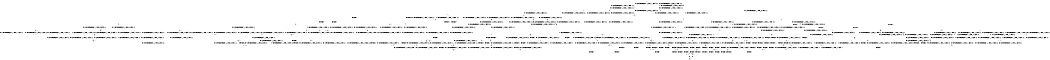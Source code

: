 digraph BCG {
size = "7, 10.5";
center = TRUE;
node [shape = circle];
0 [peripheries = 2];
0 -> 1 [label = "EX !0 !ATOMIC_EXCH_BRANCH (1, +1, TRUE, +1, 1, FALSE) !:0:1:2:"];
0 -> 2 [label = "EX !1 !ATOMIC_EXCH_BRANCH (1, +1, TRUE, +0, 3, TRUE) !:0:1:2:"];
0 -> 3 [label = "EX !2 !ATOMIC_EXCH_BRANCH (1, +0, TRUE, +0, 1, TRUE) !:0:1:2:"];
0 -> 4 [label = "EX !0 !ATOMIC_EXCH_BRANCH (1, +1, TRUE, +1, 1, FALSE) !:0:1:2:"];
1 -> 5 [label = "EX !2 !ATOMIC_EXCH_BRANCH (1, +0, TRUE, +0, 1, FALSE) !:0:1:2:"];
2 -> 6 [label = "EX !0 !ATOMIC_EXCH_BRANCH (1, +1, TRUE, +1, 1, TRUE) !:0:1:2:"];
2 -> 7 [label = "TERMINATE !1"];
2 -> 8 [label = "EX !2 !ATOMIC_EXCH_BRANCH (1, +0, TRUE, +0, 1, FALSE) !:0:1:2:"];
2 -> 9 [label = "EX !0 !ATOMIC_EXCH_BRANCH (1, +1, TRUE, +1, 1, TRUE) !:0:1:2:"];
3 -> 10 [label = "EX !0 !ATOMIC_EXCH_BRANCH (1, +1, TRUE, +1, 1, FALSE) !:0:1:2:"];
3 -> 11 [label = "EX !1 !ATOMIC_EXCH_BRANCH (1, +1, TRUE, +0, 3, TRUE) !:0:1:2:"];
3 -> 12 [label = "EX !0 !ATOMIC_EXCH_BRANCH (1, +1, TRUE, +1, 1, FALSE) !:0:1:2:"];
3 -> 3 [label = "EX !2 !ATOMIC_EXCH_BRANCH (1, +0, TRUE, +0, 1, TRUE) !:0:1:2:"];
4 -> 5 [label = "EX !2 !ATOMIC_EXCH_BRANCH (1, +0, TRUE, +0, 1, FALSE) !:0:1:2:"];
4 -> 13 [label = "TERMINATE !0"];
4 -> 14 [label = "EX !1 !ATOMIC_EXCH_BRANCH (1, +1, TRUE, +0, 3, FALSE) !:0:1:2:"];
4 -> 15 [label = "EX !2 !ATOMIC_EXCH_BRANCH (1, +0, TRUE, +0, 1, FALSE) !:0:1:2:"];
5 -> 16 [label = "EX !1 !ATOMIC_EXCH_BRANCH (1, +1, TRUE, +0, 3, TRUE) !:0:1:2:"];
6 -> 17 [label = "EX !2 !ATOMIC_EXCH_BRANCH (1, +0, TRUE, +0, 1, FALSE) !:0:1:2:"];
7 -> 18 [label = "EX !0 !ATOMIC_EXCH_BRANCH (1, +1, TRUE, +1, 1, TRUE) !:0:2:"];
7 -> 19 [label = "EX !2 !ATOMIC_EXCH_BRANCH (1, +0, TRUE, +0, 1, FALSE) !:0:2:"];
7 -> 20 [label = "EX !0 !ATOMIC_EXCH_BRANCH (1, +1, TRUE, +1, 1, TRUE) !:0:2:"];
8 -> 16 [label = "EX !0 !ATOMIC_EXCH_BRANCH (1, +1, TRUE, +1, 1, FALSE) !:0:1:2:"];
8 -> 21 [label = "TERMINATE !1"];
8 -> 22 [label = "TERMINATE !2"];
8 -> 23 [label = "EX !0 !ATOMIC_EXCH_BRANCH (1, +1, TRUE, +1, 1, FALSE) !:0:1:2:"];
9 -> 17 [label = "EX !2 !ATOMIC_EXCH_BRANCH (1, +0, TRUE, +0, 1, FALSE) !:0:1:2:"];
9 -> 24 [label = "TERMINATE !1"];
9 -> 25 [label = "EX !2 !ATOMIC_EXCH_BRANCH (1, +0, TRUE, +0, 1, FALSE) !:0:1:2:"];
9 -> 9 [label = "EX !0 !ATOMIC_EXCH_BRANCH (1, +1, TRUE, +1, 1, TRUE) !:0:1:2:"];
10 -> 5 [label = "EX !2 !ATOMIC_EXCH_BRANCH (1, +0, TRUE, +0, 1, FALSE) !:0:1:2:"];
11 -> 26 [label = "EX !2 !ATOMIC_EXCH_BRANCH (1, +0, TRUE, +0, 1, FALSE) !:0:1:2:"];
11 -> 27 [label = "TERMINATE !1"];
11 -> 28 [label = "EX !0 !ATOMIC_EXCH_BRANCH (1, +1, TRUE, +1, 1, TRUE) !:0:1:2:"];
11 -> 8 [label = "EX !2 !ATOMIC_EXCH_BRANCH (1, +0, TRUE, +0, 1, FALSE) !:0:1:2:"];
12 -> 5 [label = "EX !2 !ATOMIC_EXCH_BRANCH (1, +0, TRUE, +0, 1, FALSE) !:0:1:2:"];
12 -> 29 [label = "TERMINATE !0"];
12 -> 30 [label = "EX !1 !ATOMIC_EXCH_BRANCH (1, +1, TRUE, +0, 3, FALSE) !:0:1:2:"];
12 -> 15 [label = "EX !2 !ATOMIC_EXCH_BRANCH (1, +0, TRUE, +0, 1, FALSE) !:0:1:2:"];
13 -> 31 [label = "EX !2 !ATOMIC_EXCH_BRANCH (1, +0, TRUE, +0, 1, FALSE) !:1:2:"];
13 -> 32 [label = "EX !1 !ATOMIC_EXCH_BRANCH (1, +1, TRUE, +0, 3, FALSE) !:1:2:"];
13 -> 33 [label = "EX !2 !ATOMIC_EXCH_BRANCH (1, +0, TRUE, +0, 1, FALSE) !:1:2:"];
14 -> 34 [label = "EX !1 !ATOMIC_EXCH_BRANCH (1, +1, TRUE, +1, 1, TRUE) !:0:1:2:"];
14 -> 35 [label = "TERMINATE !0"];
14 -> 36 [label = "EX !2 !ATOMIC_EXCH_BRANCH (1, +0, TRUE, +0, 1, FALSE) !:0:1:2:"];
14 -> 37 [label = "EX !1 !ATOMIC_EXCH_BRANCH (1, +1, TRUE, +1, 1, TRUE) !:0:1:2:"];
15 -> 16 [label = "EX !1 !ATOMIC_EXCH_BRANCH (1, +1, TRUE, +0, 3, TRUE) !:0:1:2:"];
15 -> 38 [label = "TERMINATE !2"];
15 -> 39 [label = "TERMINATE !0"];
15 -> 23 [label = "EX !1 !ATOMIC_EXCH_BRANCH (1, +1, TRUE, +0, 3, TRUE) !:0:1:2:"];
16 -> 40 [label = "TERMINATE !0"];
17 -> 16 [label = "EX !0 !ATOMIC_EXCH_BRANCH (1, +1, TRUE, +1, 1, FALSE) !:0:1:2:"];
18 -> 41 [label = "EX !2 !ATOMIC_EXCH_BRANCH (1, +0, TRUE, +0, 1, FALSE) !:0:2:"];
19 -> 42 [label = "EX !0 !ATOMIC_EXCH_BRANCH (1, +1, TRUE, +1, 1, FALSE) !:0:2:"];
19 -> 43 [label = "TERMINATE !2"];
19 -> 44 [label = "EX !0 !ATOMIC_EXCH_BRANCH (1, +1, TRUE, +1, 1, FALSE) !:0:2:"];
20 -> 41 [label = "EX !2 !ATOMIC_EXCH_BRANCH (1, +0, TRUE, +0, 1, FALSE) !:0:2:"];
20 -> 45 [label = "EX !2 !ATOMIC_EXCH_BRANCH (1, +0, TRUE, +0, 1, FALSE) !:0:2:"];
20 -> 20 [label = "EX !0 !ATOMIC_EXCH_BRANCH (1, +1, TRUE, +1, 1, TRUE) !:0:2:"];
21 -> 42 [label = "EX !0 !ATOMIC_EXCH_BRANCH (1, +1, TRUE, +1, 1, FALSE) !:0:2:"];
21 -> 43 [label = "TERMINATE !2"];
21 -> 44 [label = "EX !0 !ATOMIC_EXCH_BRANCH (1, +1, TRUE, +1, 1, FALSE) !:0:2:"];
22 -> 46 [label = "EX !0 !ATOMIC_EXCH_BRANCH (1, +1, TRUE, +1, 1, FALSE) !:0:1:"];
22 -> 43 [label = "TERMINATE !1"];
22 -> 47 [label = "EX !0 !ATOMIC_EXCH_BRANCH (1, +1, TRUE, +1, 1, FALSE) !:0:1:"];
23 -> 40 [label = "TERMINATE !0"];
23 -> 48 [label = "TERMINATE !1"];
23 -> 49 [label = "TERMINATE !2"];
23 -> 50 [label = "TERMINATE !0"];
24 -> 18 [label = "EX !0 !ATOMIC_EXCH_BRANCH (1, +1, TRUE, +1, 1, TRUE) !:0:2:"];
24 -> 45 [label = "EX !2 !ATOMIC_EXCH_BRANCH (1, +0, TRUE, +0, 1, FALSE) !:0:2:"];
24 -> 20 [label = "EX !0 !ATOMIC_EXCH_BRANCH (1, +1, TRUE, +1, 1, TRUE) !:0:2:"];
25 -> 16 [label = "EX !0 !ATOMIC_EXCH_BRANCH (1, +1, TRUE, +1, 1, FALSE) !:0:1:2:"];
25 -> 51 [label = "TERMINATE !1"];
25 -> 52 [label = "TERMINATE !2"];
25 -> 23 [label = "EX !0 !ATOMIC_EXCH_BRANCH (1, +1, TRUE, +1, 1, FALSE) !:0:1:2:"];
26 -> 16 [label = "EX !0 !ATOMIC_EXCH_BRANCH (1, +1, TRUE, +1, 1, FALSE) !:0:1:2:"];
27 -> 53 [label = "EX !2 !ATOMIC_EXCH_BRANCH (1, +0, TRUE, +0, 1, FALSE) !:0:2:"];
27 -> 54 [label = "EX !0 !ATOMIC_EXCH_BRANCH (1, +1, TRUE, +1, 1, TRUE) !:0:2:"];
27 -> 19 [label = "EX !2 !ATOMIC_EXCH_BRANCH (1, +0, TRUE, +0, 1, FALSE) !:0:2:"];
28 -> 17 [label = "EX !2 !ATOMIC_EXCH_BRANCH (1, +0, TRUE, +0, 1, FALSE) !:0:1:2:"];
28 -> 55 [label = "TERMINATE !1"];
28 -> 25 [label = "EX !2 !ATOMIC_EXCH_BRANCH (1, +0, TRUE, +0, 1, FALSE) !:0:1:2:"];
28 -> 28 [label = "EX !0 !ATOMIC_EXCH_BRANCH (1, +1, TRUE, +1, 1, TRUE) !:0:1:2:"];
29 -> 31 [label = "EX !2 !ATOMIC_EXCH_BRANCH (1, +0, TRUE, +0, 1, FALSE) !:1:2:"];
29 -> 56 [label = "EX !1 !ATOMIC_EXCH_BRANCH (1, +1, TRUE, +0, 3, FALSE) !:1:2:"];
29 -> 33 [label = "EX !2 !ATOMIC_EXCH_BRANCH (1, +0, TRUE, +0, 1, FALSE) !:1:2:"];
30 -> 57 [label = "EX !1 !ATOMIC_EXCH_BRANCH (1, +1, TRUE, +1, 1, TRUE) !:0:1:2:"];
30 -> 58 [label = "TERMINATE !0"];
30 -> 36 [label = "EX !2 !ATOMIC_EXCH_BRANCH (1, +0, TRUE, +0, 1, FALSE) !:0:1:2:"];
30 -> 59 [label = "EX !1 !ATOMIC_EXCH_BRANCH (1, +1, TRUE, +1, 1, TRUE) !:0:1:2:"];
31 -> 60 [label = "EX !1 !ATOMIC_EXCH_BRANCH (1, +1, TRUE, +0, 3, TRUE) !:1:2:"];
32 -> 61 [label = "EX !1 !ATOMIC_EXCH_BRANCH (1, +1, TRUE, +1, 1, TRUE) !:1:2:"];
32 -> 62 [label = "EX !2 !ATOMIC_EXCH_BRANCH (1, +0, TRUE, +0, 1, FALSE) !:1:2:"];
32 -> 63 [label = "EX !1 !ATOMIC_EXCH_BRANCH (1, +1, TRUE, +1, 1, TRUE) !:1:2:"];
33 -> 60 [label = "EX !1 !ATOMIC_EXCH_BRANCH (1, +1, TRUE, +0, 3, TRUE) !:1:2:"];
33 -> 64 [label = "TERMINATE !2"];
33 -> 65 [label = "EX !1 !ATOMIC_EXCH_BRANCH (1, +1, TRUE, +0, 3, TRUE) !:1:2:"];
34 -> 66 [label = "EX !2 !ATOMIC_EXCH_BRANCH (1, +0, TRUE, +0, 1, FALSE) !:0:1:2:"];
35 -> 61 [label = "EX !1 !ATOMIC_EXCH_BRANCH (1, +1, TRUE, +1, 1, TRUE) !:1:2:"];
35 -> 62 [label = "EX !2 !ATOMIC_EXCH_BRANCH (1, +0, TRUE, +0, 1, FALSE) !:1:2:"];
35 -> 63 [label = "EX !1 !ATOMIC_EXCH_BRANCH (1, +1, TRUE, +1, 1, TRUE) !:1:2:"];
36 -> 16 [label = "EX !1 !ATOMIC_EXCH_BRANCH (1, +1, TRUE, +1, 1, FALSE) !:0:1:2:"];
36 -> 67 [label = "TERMINATE !2"];
36 -> 68 [label = "TERMINATE !0"];
36 -> 23 [label = "EX !1 !ATOMIC_EXCH_BRANCH (1, +1, TRUE, +1, 1, FALSE) !:0:1:2:"];
37 -> 66 [label = "EX !2 !ATOMIC_EXCH_BRANCH (1, +0, TRUE, +0, 1, FALSE) !:0:1:2:"];
37 -> 69 [label = "TERMINATE !0"];
37 -> 70 [label = "EX !2 !ATOMIC_EXCH_BRANCH (1, +0, TRUE, +0, 1, FALSE) !:0:1:2:"];
37 -> 14 [label = "EX !1 !ATOMIC_EXCH_BRANCH (1, +1, TRUE, +0, 3, FALSE) !:0:1:2:"];
38 -> 46 [label = "EX !1 !ATOMIC_EXCH_BRANCH (1, +1, TRUE, +0, 3, TRUE) !:0:1:"];
38 -> 64 [label = "TERMINATE !0"];
38 -> 47 [label = "EX !1 !ATOMIC_EXCH_BRANCH (1, +1, TRUE, +0, 3, TRUE) !:0:1:"];
39 -> 60 [label = "EX !1 !ATOMIC_EXCH_BRANCH (1, +1, TRUE, +0, 3, TRUE) !:1:2:"];
39 -> 64 [label = "TERMINATE !2"];
39 -> 65 [label = "EX !1 !ATOMIC_EXCH_BRANCH (1, +1, TRUE, +0, 3, TRUE) !:1:2:"];
40 -> 71 [label = "TERMINATE !2"];
41 -> 42 [label = "EX !0 !ATOMIC_EXCH_BRANCH (1, +1, TRUE, +1, 1, FALSE) !:0:2:"];
42 -> 72 [label = "TERMINATE !0"];
43 -> 73 [label = "EX !0 !ATOMIC_EXCH_BRANCH (1, +1, TRUE, +1, 1, FALSE) !:0:"];
43 -> 74 [label = "EX !0 !ATOMIC_EXCH_BRANCH (1, +1, TRUE, +1, 1, FALSE) !:0:"];
44 -> 72 [label = "TERMINATE !0"];
44 -> 75 [label = "TERMINATE !2"];
44 -> 76 [label = "TERMINATE !0"];
45 -> 42 [label = "EX !0 !ATOMIC_EXCH_BRANCH (1, +1, TRUE, +1, 1, FALSE) !:0:2:"];
45 -> 77 [label = "TERMINATE !2"];
45 -> 44 [label = "EX !0 !ATOMIC_EXCH_BRANCH (1, +1, TRUE, +1, 1, FALSE) !:0:2:"];
46 -> 71 [label = "TERMINATE !0"];
47 -> 71 [label = "TERMINATE !0"];
47 -> 75 [label = "TERMINATE !1"];
47 -> 78 [label = "TERMINATE !0"];
48 -> 72 [label = "TERMINATE !0"];
48 -> 75 [label = "TERMINATE !2"];
48 -> 76 [label = "TERMINATE !0"];
49 -> 71 [label = "TERMINATE !0"];
49 -> 75 [label = "TERMINATE !1"];
49 -> 78 [label = "TERMINATE !0"];
50 -> 71 [label = "TERMINATE !2"];
50 -> 76 [label = "TERMINATE !1"];
50 -> 78 [label = "TERMINATE !2"];
51 -> 42 [label = "EX !0 !ATOMIC_EXCH_BRANCH (1, +1, TRUE, +1, 1, FALSE) !:0:2:"];
51 -> 77 [label = "TERMINATE !2"];
51 -> 44 [label = "EX !0 !ATOMIC_EXCH_BRANCH (1, +1, TRUE, +1, 1, FALSE) !:0:2:"];
52 -> 46 [label = "EX !0 !ATOMIC_EXCH_BRANCH (1, +1, TRUE, +1, 1, FALSE) !:0:1:"];
52 -> 77 [label = "TERMINATE !1"];
52 -> 47 [label = "EX !0 !ATOMIC_EXCH_BRANCH (1, +1, TRUE, +1, 1, FALSE) !:0:1:"];
53 -> 42 [label = "EX !0 !ATOMIC_EXCH_BRANCH (1, +1, TRUE, +1, 1, FALSE) !:0:2:"];
54 -> 41 [label = "EX !2 !ATOMIC_EXCH_BRANCH (1, +0, TRUE, +0, 1, FALSE) !:0:2:"];
54 -> 45 [label = "EX !2 !ATOMIC_EXCH_BRANCH (1, +0, TRUE, +0, 1, FALSE) !:0:2:"];
54 -> 54 [label = "EX !0 !ATOMIC_EXCH_BRANCH (1, +1, TRUE, +1, 1, TRUE) !:0:2:"];
55 -> 79 [label = "EX !0 !ATOMIC_EXCH_BRANCH (1, +1, TRUE, +1, 1, TRUE) !:0:2:"];
55 -> 45 [label = "EX !2 !ATOMIC_EXCH_BRANCH (1, +0, TRUE, +0, 1, FALSE) !:0:2:"];
55 -> 54 [label = "EX !0 !ATOMIC_EXCH_BRANCH (1, +1, TRUE, +1, 1, TRUE) !:0:2:"];
56 -> 80 [label = "EX !1 !ATOMIC_EXCH_BRANCH (1, +1, TRUE, +1, 1, TRUE) !:1:2:"];
56 -> 62 [label = "EX !2 !ATOMIC_EXCH_BRANCH (1, +0, TRUE, +0, 1, FALSE) !:1:2:"];
56 -> 81 [label = "EX !1 !ATOMIC_EXCH_BRANCH (1, +1, TRUE, +1, 1, TRUE) !:1:2:"];
57 -> 66 [label = "EX !2 !ATOMIC_EXCH_BRANCH (1, +0, TRUE, +0, 1, FALSE) !:0:1:2:"];
58 -> 80 [label = "EX !1 !ATOMIC_EXCH_BRANCH (1, +1, TRUE, +1, 1, TRUE) !:1:2:"];
58 -> 62 [label = "EX !2 !ATOMIC_EXCH_BRANCH (1, +0, TRUE, +0, 1, FALSE) !:1:2:"];
58 -> 81 [label = "EX !1 !ATOMIC_EXCH_BRANCH (1, +1, TRUE, +1, 1, TRUE) !:1:2:"];
59 -> 66 [label = "EX !2 !ATOMIC_EXCH_BRANCH (1, +0, TRUE, +0, 1, FALSE) !:0:1:2:"];
59 -> 82 [label = "TERMINATE !0"];
59 -> 70 [label = "EX !2 !ATOMIC_EXCH_BRANCH (1, +0, TRUE, +0, 1, FALSE) !:0:1:2:"];
59 -> 30 [label = "EX !1 !ATOMIC_EXCH_BRANCH (1, +1, TRUE, +0, 3, FALSE) !:0:1:2:"];
60 -> 71 [label = "TERMINATE !2"];
61 -> 83 [label = "EX !2 !ATOMIC_EXCH_BRANCH (1, +0, TRUE, +0, 1, FALSE) !:1:2:"];
62 -> 60 [label = "EX !1 !ATOMIC_EXCH_BRANCH (1, +1, TRUE, +1, 1, FALSE) !:1:2:"];
62 -> 84 [label = "TERMINATE !2"];
62 -> 65 [label = "EX !1 !ATOMIC_EXCH_BRANCH (1, +1, TRUE, +1, 1, FALSE) !:1:2:"];
63 -> 83 [label = "EX !2 !ATOMIC_EXCH_BRANCH (1, +0, TRUE, +0, 1, FALSE) !:1:2:"];
63 -> 85 [label = "EX !2 !ATOMIC_EXCH_BRANCH (1, +0, TRUE, +0, 1, FALSE) !:1:2:"];
63 -> 32 [label = "EX !1 !ATOMIC_EXCH_BRANCH (1, +1, TRUE, +0, 3, FALSE) !:1:2:"];
64 -> 86 [label = "EX !1 !ATOMIC_EXCH_BRANCH (1, +1, TRUE, +0, 3, TRUE) !:1:"];
64 -> 87 [label = "EX !1 !ATOMIC_EXCH_BRANCH (1, +1, TRUE, +0, 3, TRUE) !:1:"];
65 -> 71 [label = "TERMINATE !2"];
65 -> 76 [label = "TERMINATE !1"];
65 -> 78 [label = "TERMINATE !2"];
66 -> 16 [label = "EX !1 !ATOMIC_EXCH_BRANCH (1, +1, TRUE, +0, 3, TRUE) !:0:1:2:"];
67 -> 46 [label = "EX !1 !ATOMIC_EXCH_BRANCH (1, +1, TRUE, +1, 1, FALSE) !:0:1:"];
67 -> 84 [label = "TERMINATE !0"];
67 -> 47 [label = "EX !1 !ATOMIC_EXCH_BRANCH (1, +1, TRUE, +1, 1, FALSE) !:0:1:"];
68 -> 60 [label = "EX !1 !ATOMIC_EXCH_BRANCH (1, +1, TRUE, +1, 1, FALSE) !:1:2:"];
68 -> 84 [label = "TERMINATE !2"];
68 -> 65 [label = "EX !1 !ATOMIC_EXCH_BRANCH (1, +1, TRUE, +1, 1, FALSE) !:1:2:"];
69 -> 88 [label = "EX !1 !ATOMIC_EXCH_BRANCH (1, +1, TRUE, +0, 3, FALSE) !:1:2:"];
69 -> 85 [label = "EX !2 !ATOMIC_EXCH_BRANCH (1, +0, TRUE, +0, 1, FALSE) !:1:2:"];
69 -> 32 [label = "EX !1 !ATOMIC_EXCH_BRANCH (1, +1, TRUE, +0, 3, FALSE) !:1:2:"];
70 -> 16 [label = "EX !1 !ATOMIC_EXCH_BRANCH (1, +1, TRUE, +0, 3, TRUE) !:0:1:2:"];
70 -> 89 [label = "TERMINATE !2"];
70 -> 90 [label = "TERMINATE !0"];
70 -> 23 [label = "EX !1 !ATOMIC_EXCH_BRANCH (1, +1, TRUE, +0, 3, TRUE) !:0:1:2:"];
71 -> 91 [label = "TERMINATE !1"];
72 -> 91 [label = "TERMINATE !2"];
73 -> 91 [label = "TERMINATE !0"];
74 -> 91 [label = "TERMINATE !0"];
74 -> 92 [label = "TERMINATE !0"];
75 -> 91 [label = "TERMINATE !0"];
75 -> 92 [label = "TERMINATE !0"];
76 -> 91 [label = "TERMINATE !2"];
76 -> 92 [label = "TERMINATE !2"];
77 -> 73 [label = "EX !0 !ATOMIC_EXCH_BRANCH (1, +1, TRUE, +1, 1, FALSE) !:0:"];
77 -> 74 [label = "EX !0 !ATOMIC_EXCH_BRANCH (1, +1, TRUE, +1, 1, FALSE) !:0:"];
78 -> 91 [label = "TERMINATE !1"];
78 -> 92 [label = "TERMINATE !1"];
79 -> 41 [label = "EX !2 !ATOMIC_EXCH_BRANCH (1, +0, TRUE, +0, 1, FALSE) !:0:2:"];
80 -> 83 [label = "EX !2 !ATOMIC_EXCH_BRANCH (1, +0, TRUE, +0, 1, FALSE) !:1:2:"];
81 -> 83 [label = "EX !2 !ATOMIC_EXCH_BRANCH (1, +0, TRUE, +0, 1, FALSE) !:1:2:"];
81 -> 85 [label = "EX !2 !ATOMIC_EXCH_BRANCH (1, +0, TRUE, +0, 1, FALSE) !:1:2:"];
81 -> 56 [label = "EX !1 !ATOMIC_EXCH_BRANCH (1, +1, TRUE, +0, 3, FALSE) !:1:2:"];
82 -> 93 [label = "EX !1 !ATOMIC_EXCH_BRANCH (1, +1, TRUE, +0, 3, FALSE) !:1:2:"];
82 -> 85 [label = "EX !2 !ATOMIC_EXCH_BRANCH (1, +0, TRUE, +0, 1, FALSE) !:1:2:"];
82 -> 56 [label = "EX !1 !ATOMIC_EXCH_BRANCH (1, +1, TRUE, +0, 3, FALSE) !:1:2:"];
83 -> 60 [label = "EX !1 !ATOMIC_EXCH_BRANCH (1, +1, TRUE, +0, 3, TRUE) !:1:2:"];
84 -> 86 [label = "EX !1 !ATOMIC_EXCH_BRANCH (1, +1, TRUE, +1, 1, FALSE) !:1:"];
84 -> 87 [label = "EX !1 !ATOMIC_EXCH_BRANCH (1, +1, TRUE, +1, 1, FALSE) !:1:"];
85 -> 60 [label = "EX !1 !ATOMIC_EXCH_BRANCH (1, +1, TRUE, +0, 3, TRUE) !:1:2:"];
85 -> 94 [label = "TERMINATE !2"];
85 -> 65 [label = "EX !1 !ATOMIC_EXCH_BRANCH (1, +1, TRUE, +0, 3, TRUE) !:1:2:"];
86 -> 91 [label = "TERMINATE !1"];
87 -> 91 [label = "TERMINATE !1"];
87 -> 92 [label = "TERMINATE !1"];
88 -> 61 [label = "EX !1 !ATOMIC_EXCH_BRANCH (1, +1, TRUE, +1, 1, TRUE) !:1:2:"];
89 -> 46 [label = "EX !1 !ATOMIC_EXCH_BRANCH (1, +1, TRUE, +0, 3, TRUE) !:0:1:"];
89 -> 94 [label = "TERMINATE !0"];
89 -> 47 [label = "EX !1 !ATOMIC_EXCH_BRANCH (1, +1, TRUE, +0, 3, TRUE) !:0:1:"];
90 -> 60 [label = "EX !1 !ATOMIC_EXCH_BRANCH (1, +1, TRUE, +0, 3, TRUE) !:1:2:"];
90 -> 94 [label = "TERMINATE !2"];
90 -> 65 [label = "EX !1 !ATOMIC_EXCH_BRANCH (1, +1, TRUE, +0, 3, TRUE) !:1:2:"];
91 -> 95 [label = "exit"];
92 -> 95 [label = "exit"];
93 -> 80 [label = "EX !1 !ATOMIC_EXCH_BRANCH (1, +1, TRUE, +1, 1, TRUE) !:1:2:"];
94 -> 86 [label = "EX !1 !ATOMIC_EXCH_BRANCH (1, +1, TRUE, +0, 3, TRUE) !:1:"];
94 -> 87 [label = "EX !1 !ATOMIC_EXCH_BRANCH (1, +1, TRUE, +0, 3, TRUE) !:1:"];
}
